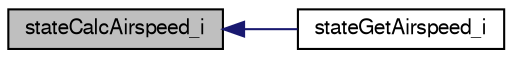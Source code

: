 digraph "stateCalcAirspeed_i"
{
  edge [fontname="FreeSans",fontsize="10",labelfontname="FreeSans",labelfontsize="10"];
  node [fontname="FreeSans",fontsize="10",shape=record];
  rankdir="LR";
  Node1 [label="stateCalcAirspeed_i",height=0.2,width=0.4,color="black", fillcolor="grey75", style="filled", fontcolor="black"];
  Node1 -> Node2 [dir="back",color="midnightblue",fontsize="10",style="solid",fontname="FreeSans"];
  Node2 [label="stateGetAirspeed_i",height=0.2,width=0.4,color="black", fillcolor="white", style="filled",URL="$group__state__wind__airspeed.html#gad9567026a45b1f7fb64bf761243a8864",tooltip="Get airspeed (int). "];
}
